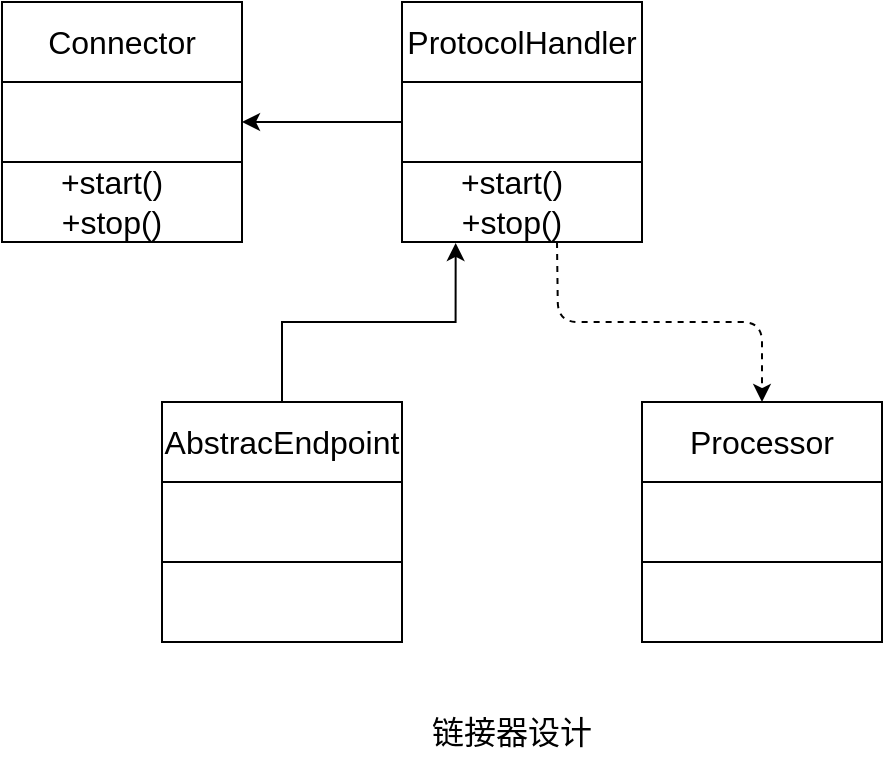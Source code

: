 <mxfile version="14.5.8" type="github">
  <diagram id="g1YUPg7jPCHq16Pzp_bL" name="第 1 页">
    <mxGraphModel dx="818" dy="494" grid="0" gridSize="10" guides="1" tooltips="1" connect="1" arrows="1" fold="1" page="1" pageScale="1" pageWidth="9999900" pageHeight="9999900" math="0" shadow="0">
      <root>
        <mxCell id="0" />
        <mxCell id="1" parent="0" />
        <mxCell id="QcJ2EZMRZp2u6-ZH14Eh-1" value="" style="rounded=0;whiteSpace=wrap;html=1;" vertex="1" parent="1">
          <mxGeometry x="1680" y="840" width="120" height="120" as="geometry" />
        </mxCell>
        <mxCell id="QcJ2EZMRZp2u6-ZH14Eh-2" value="" style="endArrow=none;html=1;exitX=0;exitY=0.333;exitDx=0;exitDy=0;exitPerimeter=0;" edge="1" parent="1" source="QcJ2EZMRZp2u6-ZH14Eh-1">
          <mxGeometry width="50" height="50" relative="1" as="geometry">
            <mxPoint x="1830" y="910" as="sourcePoint" />
            <mxPoint x="1800" y="880" as="targetPoint" />
          </mxGeometry>
        </mxCell>
        <mxCell id="QcJ2EZMRZp2u6-ZH14Eh-3" value="" style="endArrow=none;html=1;exitX=0;exitY=0.333;exitDx=0;exitDy=0;exitPerimeter=0;" edge="1" parent="1">
          <mxGeometry width="50" height="50" relative="1" as="geometry">
            <mxPoint x="1680" y="920" as="sourcePoint" />
            <mxPoint x="1800" y="920.04" as="targetPoint" />
          </mxGeometry>
        </mxCell>
        <mxCell id="QcJ2EZMRZp2u6-ZH14Eh-4" value="+start()&lt;br&gt;+stop()" style="text;html=1;strokeColor=none;fillColor=none;align=center;verticalAlign=middle;whiteSpace=wrap;rounded=0;fontSize=16;" vertex="1" parent="1">
          <mxGeometry x="1690" y="920" width="90" height="40" as="geometry" />
        </mxCell>
        <mxCell id="QcJ2EZMRZp2u6-ZH14Eh-5" value="Connector" style="text;html=1;strokeColor=none;fillColor=none;align=center;verticalAlign=middle;whiteSpace=wrap;rounded=0;fontSize=16;" vertex="1" parent="1">
          <mxGeometry x="1710" y="840" width="60" height="40" as="geometry" />
        </mxCell>
        <mxCell id="QcJ2EZMRZp2u6-ZH14Eh-11" value="" style="edgeStyle=orthogonalEdgeStyle;rounded=0;orthogonalLoop=1;jettySize=auto;html=1;entryX=1;entryY=0.5;entryDx=0;entryDy=0;" edge="1" parent="1" source="QcJ2EZMRZp2u6-ZH14Eh-6" target="QcJ2EZMRZp2u6-ZH14Eh-1">
          <mxGeometry relative="1" as="geometry" />
        </mxCell>
        <mxCell id="QcJ2EZMRZp2u6-ZH14Eh-6" value="" style="rounded=0;whiteSpace=wrap;html=1;" vertex="1" parent="1">
          <mxGeometry x="1880" y="840" width="120" height="120" as="geometry" />
        </mxCell>
        <mxCell id="QcJ2EZMRZp2u6-ZH14Eh-7" value="" style="endArrow=none;html=1;exitX=0;exitY=0.333;exitDx=0;exitDy=0;exitPerimeter=0;" edge="1" parent="1" source="QcJ2EZMRZp2u6-ZH14Eh-6">
          <mxGeometry width="50" height="50" relative="1" as="geometry">
            <mxPoint x="2030" y="910" as="sourcePoint" />
            <mxPoint x="2000" y="880" as="targetPoint" />
          </mxGeometry>
        </mxCell>
        <mxCell id="QcJ2EZMRZp2u6-ZH14Eh-8" value="" style="endArrow=none;html=1;exitX=0;exitY=0.333;exitDx=0;exitDy=0;exitPerimeter=0;" edge="1" parent="1">
          <mxGeometry width="50" height="50" relative="1" as="geometry">
            <mxPoint x="1880" y="920" as="sourcePoint" />
            <mxPoint x="2000" y="920.04" as="targetPoint" />
          </mxGeometry>
        </mxCell>
        <mxCell id="QcJ2EZMRZp2u6-ZH14Eh-9" value="+start()&lt;br&gt;+stop()" style="text;html=1;strokeColor=none;fillColor=none;align=center;verticalAlign=middle;whiteSpace=wrap;rounded=0;fontSize=16;" vertex="1" parent="1">
          <mxGeometry x="1890" y="920" width="90" height="40" as="geometry" />
        </mxCell>
        <mxCell id="QcJ2EZMRZp2u6-ZH14Eh-10" value="ProtocolHandler" style="text;html=1;strokeColor=none;fillColor=none;align=center;verticalAlign=middle;whiteSpace=wrap;rounded=0;fontSize=16;" vertex="1" parent="1">
          <mxGeometry x="1910" y="840" width="60" height="40" as="geometry" />
        </mxCell>
        <mxCell id="QcJ2EZMRZp2u6-ZH14Eh-22" style="edgeStyle=orthogonalEdgeStyle;rounded=0;orthogonalLoop=1;jettySize=auto;html=1;entryX=0.187;entryY=1.012;entryDx=0;entryDy=0;entryPerimeter=0;" edge="1" parent="1" source="QcJ2EZMRZp2u6-ZH14Eh-12" target="QcJ2EZMRZp2u6-ZH14Eh-9">
          <mxGeometry relative="1" as="geometry">
            <Array as="points">
              <mxPoint x="1820" y="1000" />
              <mxPoint x="1907" y="1000" />
            </Array>
          </mxGeometry>
        </mxCell>
        <mxCell id="QcJ2EZMRZp2u6-ZH14Eh-12" value="" style="rounded=0;whiteSpace=wrap;html=1;" vertex="1" parent="1">
          <mxGeometry x="1760" y="1040" width="120" height="120" as="geometry" />
        </mxCell>
        <mxCell id="QcJ2EZMRZp2u6-ZH14Eh-13" value="" style="endArrow=none;html=1;exitX=0;exitY=0.333;exitDx=0;exitDy=0;exitPerimeter=0;" edge="1" parent="1" source="QcJ2EZMRZp2u6-ZH14Eh-12">
          <mxGeometry width="50" height="50" relative="1" as="geometry">
            <mxPoint x="1910" y="1110" as="sourcePoint" />
            <mxPoint x="1880" y="1080" as="targetPoint" />
          </mxGeometry>
        </mxCell>
        <mxCell id="QcJ2EZMRZp2u6-ZH14Eh-14" value="" style="endArrow=none;html=1;exitX=0;exitY=0.333;exitDx=0;exitDy=0;exitPerimeter=0;" edge="1" parent="1">
          <mxGeometry width="50" height="50" relative="1" as="geometry">
            <mxPoint x="1760" y="1120" as="sourcePoint" />
            <mxPoint x="1880" y="1120.04" as="targetPoint" />
          </mxGeometry>
        </mxCell>
        <mxCell id="QcJ2EZMRZp2u6-ZH14Eh-16" value="AbstracEndpoint" style="text;html=1;strokeColor=none;fillColor=none;align=center;verticalAlign=middle;whiteSpace=wrap;rounded=0;fontSize=16;" vertex="1" parent="1">
          <mxGeometry x="1790" y="1040" width="60" height="40" as="geometry" />
        </mxCell>
        <mxCell id="QcJ2EZMRZp2u6-ZH14Eh-17" value="" style="rounded=0;whiteSpace=wrap;html=1;" vertex="1" parent="1">
          <mxGeometry x="2000" y="1040" width="120" height="120" as="geometry" />
        </mxCell>
        <mxCell id="QcJ2EZMRZp2u6-ZH14Eh-18" value="" style="endArrow=none;html=1;exitX=0;exitY=0.333;exitDx=0;exitDy=0;exitPerimeter=0;" edge="1" parent="1" source="QcJ2EZMRZp2u6-ZH14Eh-17">
          <mxGeometry width="50" height="50" relative="1" as="geometry">
            <mxPoint x="2150" y="1110" as="sourcePoint" />
            <mxPoint x="2120" y="1080" as="targetPoint" />
          </mxGeometry>
        </mxCell>
        <mxCell id="QcJ2EZMRZp2u6-ZH14Eh-19" value="" style="endArrow=none;html=1;exitX=0;exitY=0.333;exitDx=0;exitDy=0;exitPerimeter=0;" edge="1" parent="1">
          <mxGeometry width="50" height="50" relative="1" as="geometry">
            <mxPoint x="2000" y="1120" as="sourcePoint" />
            <mxPoint x="2120" y="1120.04" as="targetPoint" />
          </mxGeometry>
        </mxCell>
        <mxCell id="QcJ2EZMRZp2u6-ZH14Eh-21" value="Processor" style="text;html=1;strokeColor=none;fillColor=none;align=center;verticalAlign=middle;whiteSpace=wrap;rounded=0;fontSize=16;" vertex="1" parent="1">
          <mxGeometry x="2030" y="1040" width="60" height="40" as="geometry" />
        </mxCell>
        <mxCell id="QcJ2EZMRZp2u6-ZH14Eh-23" value="" style="endArrow=classic;html=1;entryX=0.5;entryY=0;entryDx=0;entryDy=0;exitX=0.75;exitY=1;exitDx=0;exitDy=0;dashed=1;" edge="1" parent="1" source="QcJ2EZMRZp2u6-ZH14Eh-9" target="QcJ2EZMRZp2u6-ZH14Eh-21">
          <mxGeometry width="50" height="50" relative="1" as="geometry">
            <mxPoint x="2020" y="1030" as="sourcePoint" />
            <mxPoint x="2070" y="980" as="targetPoint" />
            <Array as="points">
              <mxPoint x="1958" y="1000" />
              <mxPoint x="2060" y="1000" />
            </Array>
          </mxGeometry>
        </mxCell>
        <mxCell id="QcJ2EZMRZp2u6-ZH14Eh-25" value="链接器设计" style="text;html=1;strokeColor=none;fillColor=none;align=center;verticalAlign=middle;whiteSpace=wrap;rounded=0;fontSize=16;" vertex="1" parent="1">
          <mxGeometry x="1880" y="1190" width="110" height="30" as="geometry" />
        </mxCell>
      </root>
    </mxGraphModel>
  </diagram>
</mxfile>
